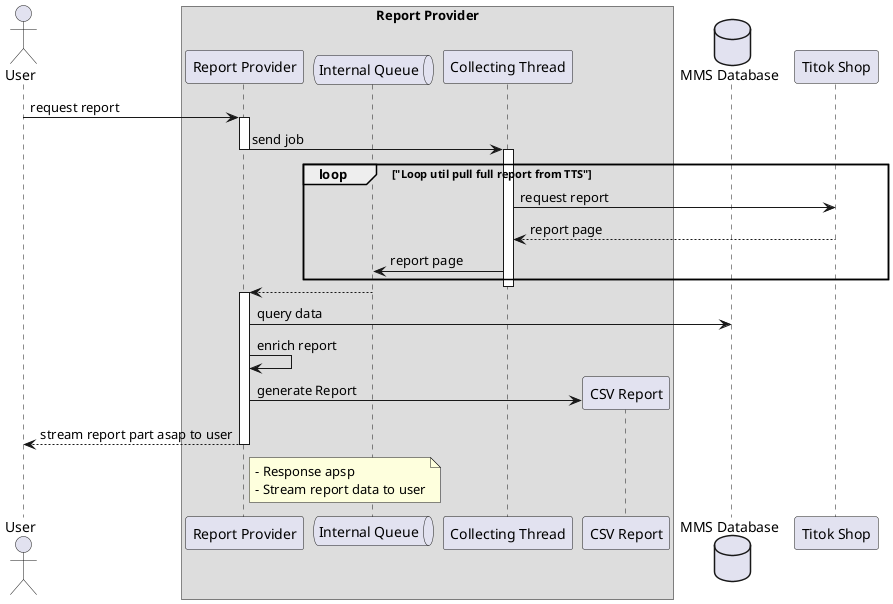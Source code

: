 @startuml

actor User  as user

box "Report Provider"
  participant "Report Provider" as mms
  queue "Internal Queue" as iqueue
  participant "Collecting Thread" as ttsThread  
  participant "CSV Report" as csv
end box 
database "MMS Database" as db

participant "Titok Shop" as tts

user -> mms : request report
activate mms
  mms -> ttsThread: send job
deactivate mms
  activate ttsThread
    loop "Loop util pull full report from TTS"
      ttsThread -> tts : request report
      ttsThread <-- tts: report page
      ttsThread -> iqueue: report page
    end
  deactivate ttsThread

  iqueue --> mms
activate mms
  mms -> db: query data
  mms -> mms: enrich report
  mms -> csv **: generate Report  
  user <-- mms: stream report part asap to user
deactivate mms

note right of mms
 - Response apsp
 - Stream report data to user
end note


@enduml